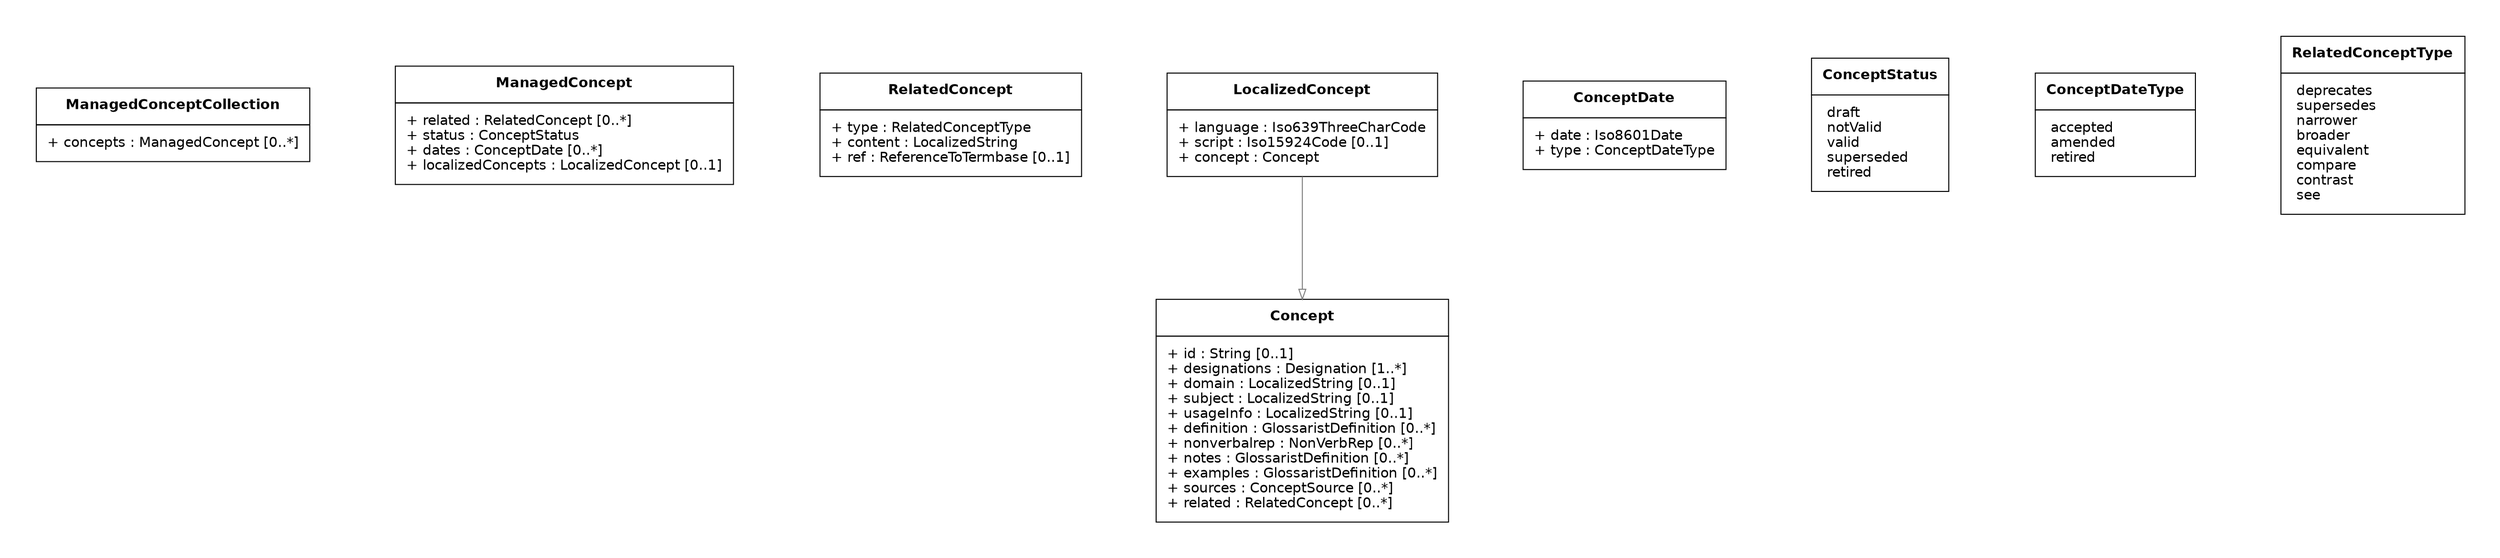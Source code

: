 digraph G {
  graph [splines="ortho" pad=0.5 ranksep="1.2.equally" nodesep="1.2.equally"]
  edge [color="gray50"]
  node [shape="box" fontname="Helvetica-bold"]

  ManagedConceptCollection [shape="plain" fontname="Helvetica" label=<
    <TABLE BORDER="0" CELLBORDER="1" CELLSPACING="0" CELLPADDING="10">
    <TR>
    <TD><B>ManagedConceptCollection</B></TD>
  </TR>
  
  <TR>
    <TD>
          <TABLE BORDER="0" CELLPADDING="0" CELLSPACING="0">
            <TR><TD ALIGN="LEFT">+ concepts : ManagedConcept &#91;0..*&#93;</TD></TR>
          </TABLE>
        </TD>
  </TR>
  
  </TABLE>
  >]
  
  ManagedConcept [shape="plain" fontname="Helvetica" label=<
    <TABLE BORDER="0" CELLBORDER="1" CELLSPACING="0" CELLPADDING="10">
    <TR>
    <TD><B>ManagedConcept</B></TD>
  </TR>
  
  <TR>
    <TD>
          <TABLE BORDER="0" CELLPADDING="0" CELLSPACING="0">
            <TR><TD ALIGN="LEFT">+ related : RelatedConcept &#91;0..*&#93;</TD></TR>
            <TR><TD ALIGN="LEFT">+ status : ConceptStatus</TD></TR>
            <TR><TD ALIGN="LEFT">+ dates : ConceptDate &#91;0..*&#93;</TD></TR>
            <TR><TD ALIGN="LEFT">+ localizedConcepts : LocalizedConcept &#91;0..1&#93;</TD></TR>
          </TABLE>
        </TD>
  </TR>
  
  </TABLE>
  >]
  
  RelatedConcept [shape="plain" fontname="Helvetica" label=<
    <TABLE BORDER="0" CELLBORDER="1" CELLSPACING="0" CELLPADDING="10">
    <TR>
    <TD><B>RelatedConcept</B></TD>
  </TR>
  
  <TR>
    <TD>
          <TABLE BORDER="0" CELLPADDING="0" CELLSPACING="0">
            <TR><TD ALIGN="LEFT">+ type : RelatedConceptType</TD></TR>
            <TR><TD ALIGN="LEFT">+ content : LocalizedString</TD></TR>
            <TR><TD ALIGN="LEFT">+ ref : ReferenceToTermbase &#91;0..1&#93;</TD></TR>
          </TABLE>
        </TD>
  </TR>
  
  </TABLE>
  >]
  
  LocalizedConcept [shape="plain" fontname="Helvetica" label=<
    <TABLE BORDER="0" CELLBORDER="1" CELLSPACING="0" CELLPADDING="10">
    <TR>
    <TD><B>LocalizedConcept</B></TD>
  </TR>
  
  <TR>
    <TD>
          <TABLE BORDER="0" CELLPADDING="0" CELLSPACING="0">
            <TR><TD ALIGN="LEFT">+ language : Iso639ThreeCharCode</TD></TR>
            <TR><TD ALIGN="LEFT">+ script : Iso15924Code &#91;0..1&#93;</TD></TR>
            <TR><TD ALIGN="LEFT">+ concept : Concept</TD></TR>
          </TABLE>
        </TD>
  </TR>
  
  </TABLE>
  >]
  
  Concept [shape="plain" fontname="Helvetica" label=<
    <TABLE BORDER="0" CELLBORDER="1" CELLSPACING="0" CELLPADDING="10">
    <TR>
    <TD><B>Concept</B></TD>
  </TR>
  
  <TR>
    <TD>
          <TABLE BORDER="0" CELLPADDING="0" CELLSPACING="0">
            <TR><TD ALIGN="LEFT">+ id : String &#91;0..1&#93;</TD></TR>
            <TR><TD ALIGN="LEFT">+ designations : Designation &#91;1..*&#93;</TD></TR>
            <TR><TD ALIGN="LEFT">+ domain : LocalizedString &#91;0..1&#93;</TD></TR>
            <TR><TD ALIGN="LEFT">+ subject : LocalizedString &#91;0..1&#93;</TD></TR>
            <TR><TD ALIGN="LEFT">+ usageInfo : LocalizedString &#91;0..1&#93;</TD></TR>
            <TR><TD ALIGN="LEFT">+ definition : GlossaristDefinition &#91;0..*&#93;</TD></TR>
            <TR><TD ALIGN="LEFT">+ nonverbalrep : NonVerbRep &#91;0..*&#93;</TD></TR>
            <TR><TD ALIGN="LEFT">+ notes : GlossaristDefinition &#91;0..*&#93;</TD></TR>
            <TR><TD ALIGN="LEFT">+ examples : GlossaristDefinition &#91;0..*&#93;</TD></TR>
            <TR><TD ALIGN="LEFT">+ sources : ConceptSource &#91;0..*&#93;</TD></TR>
            <TR><TD ALIGN="LEFT">+ related : RelatedConcept &#91;0..*&#93;</TD></TR>
          </TABLE>
        </TD>
  </TR>
  
  </TABLE>
  >]
  
  ConceptDate [shape="plain" fontname="Helvetica" label=<
    <TABLE BORDER="0" CELLBORDER="1" CELLSPACING="0" CELLPADDING="10">
    <TR>
    <TD><B>ConceptDate</B></TD>
  </TR>
  
  <TR>
    <TD>
          <TABLE BORDER="0" CELLPADDING="0" CELLSPACING="0">
            <TR><TD ALIGN="LEFT">+ date : Iso8601Date</TD></TR>
            <TR><TD ALIGN="LEFT">+ type : ConceptDateType</TD></TR>
          </TABLE>
        </TD>
  </TR>
  
  </TABLE>
  >]
  
  ConceptStatus [shape="plain" fontname="Helvetica" label=<
    <TABLE BORDER="0" CELLBORDER="1" CELLSPACING="0" CELLPADDING="10">
    <TR>
    <TD><B>ConceptStatus</B></TD>
  </TR>
  
  <TR>
    <TD>
          <TABLE BORDER="0" CELLPADDING="0" CELLSPACING="0">
            <TR><TD ALIGN="LEFT"> draft</TD></TR>
            <TR><TD ALIGN="LEFT"> notValid</TD></TR>
            <TR><TD ALIGN="LEFT"> valid</TD></TR>
            <TR><TD ALIGN="LEFT"> superseded</TD></TR>
            <TR><TD ALIGN="LEFT"> retired</TD></TR>
          </TABLE>
        </TD>
  </TR>
  
  </TABLE>
  >]
  
  ConceptDateType [shape="plain" fontname="Helvetica" label=<
    <TABLE BORDER="0" CELLBORDER="1" CELLSPACING="0" CELLPADDING="10">
    <TR>
    <TD><B>ConceptDateType</B></TD>
  </TR>
  
  <TR>
    <TD>
          <TABLE BORDER="0" CELLPADDING="0" CELLSPACING="0">
            <TR><TD ALIGN="LEFT"> accepted</TD></TR>
            <TR><TD ALIGN="LEFT"> amended</TD></TR>
            <TR><TD ALIGN="LEFT"> retired</TD></TR>
          </TABLE>
        </TD>
  </TR>
  
  </TABLE>
  >]
  
  RelatedConceptType [shape="plain" fontname="Helvetica" label=<
    <TABLE BORDER="0" CELLBORDER="1" CELLSPACING="0" CELLPADDING="10">
    <TR>
    <TD><B>RelatedConceptType</B></TD>
  </TR>
  
  <TR>
    <TD>
          <TABLE BORDER="0" CELLPADDING="0" CELLSPACING="0">
            <TR><TD ALIGN="LEFT"> deprecates</TD></TR>
            <TR><TD ALIGN="LEFT"> supersedes</TD></TR>
            <TR><TD ALIGN="LEFT"> narrower</TD></TR>
            <TR><TD ALIGN="LEFT"> broader</TD></TR>
            <TR><TD ALIGN="LEFT"> equivalent</TD></TR>
            <TR><TD ALIGN="LEFT"> compare</TD></TR>
            <TR><TD ALIGN="LEFT"> contrast</TD></TR>
            <TR><TD ALIGN="LEFT"> see</TD></TR>
          </TABLE>
        </TD>
  </TR>
  
  </TABLE>
  >]

  LocalizedConcept -> Concept [dir="direct" arrowtail="onormal" arrowhead="onormal"]
}
